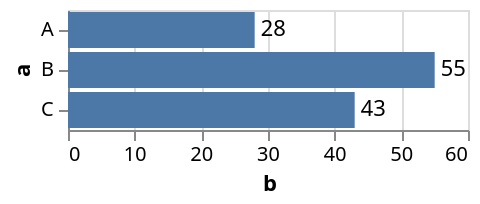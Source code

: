 {
  "$schema": "https://vega.github.io/schema/vega-lite/v5.json",
  "description": "Bar chart with text labels. Set domain to make the frame cover the labels.",
  "data": {
    "values": [
      {"a": "A", "b": 28},
      {"a": "B", "b": 55},
      {"a": "C", "b": 43}
    ]
  },
  "layer": [
    {
      "mark": "bar",
      "encoding": {
        "y": {"field": "a", "type": "nominal"},
        "x": {
          "field": "b",
          "type": "quantitative",
          "scale": {"domain": [0, 60]}
        }
      }
    },
    {
      "mark": {"type": "text", "align": "left", "baseline": "middle", "dx": 3},
      "encoding": {
        "y": {"field": "a", "type": "nominal"},
        "x": {
          "field": "b",
          "type": "quantitative",
          "scale": {"domain": [0, 60]}
        },
        "text": {"field": "b", "type": "quantitative"}
      }
    }
  ]
}
